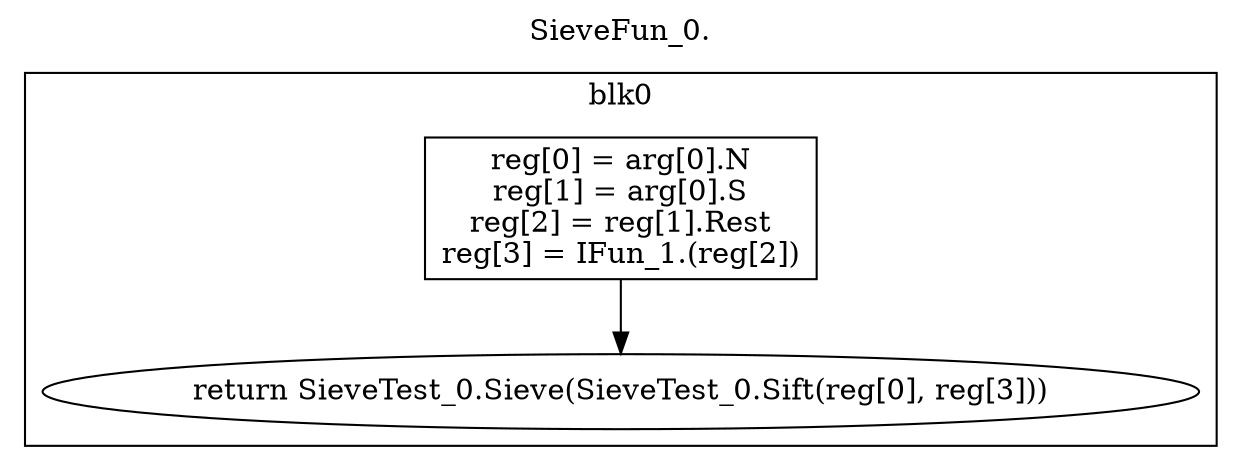 digraph {
  rankdir=TB;
  b0_l0 -> b0_ret
  b0_l0 [label="reg[0] = arg[0].N\nreg[1] = arg[0].S\nreg[2] = reg[1].Rest\nreg[3] = IFun_1.(reg[2])\n", shape=box]
  b0_ret [label="return SieveTest_0.Sieve(SieveTest_0.Sift(reg[0], reg[3]))"]
  subgraph cluster_b0 {
    label = "blk0";
    b0_l0;
    b0_ret;
  }
  labelloc="t"
  label="SieveFun_0."
}